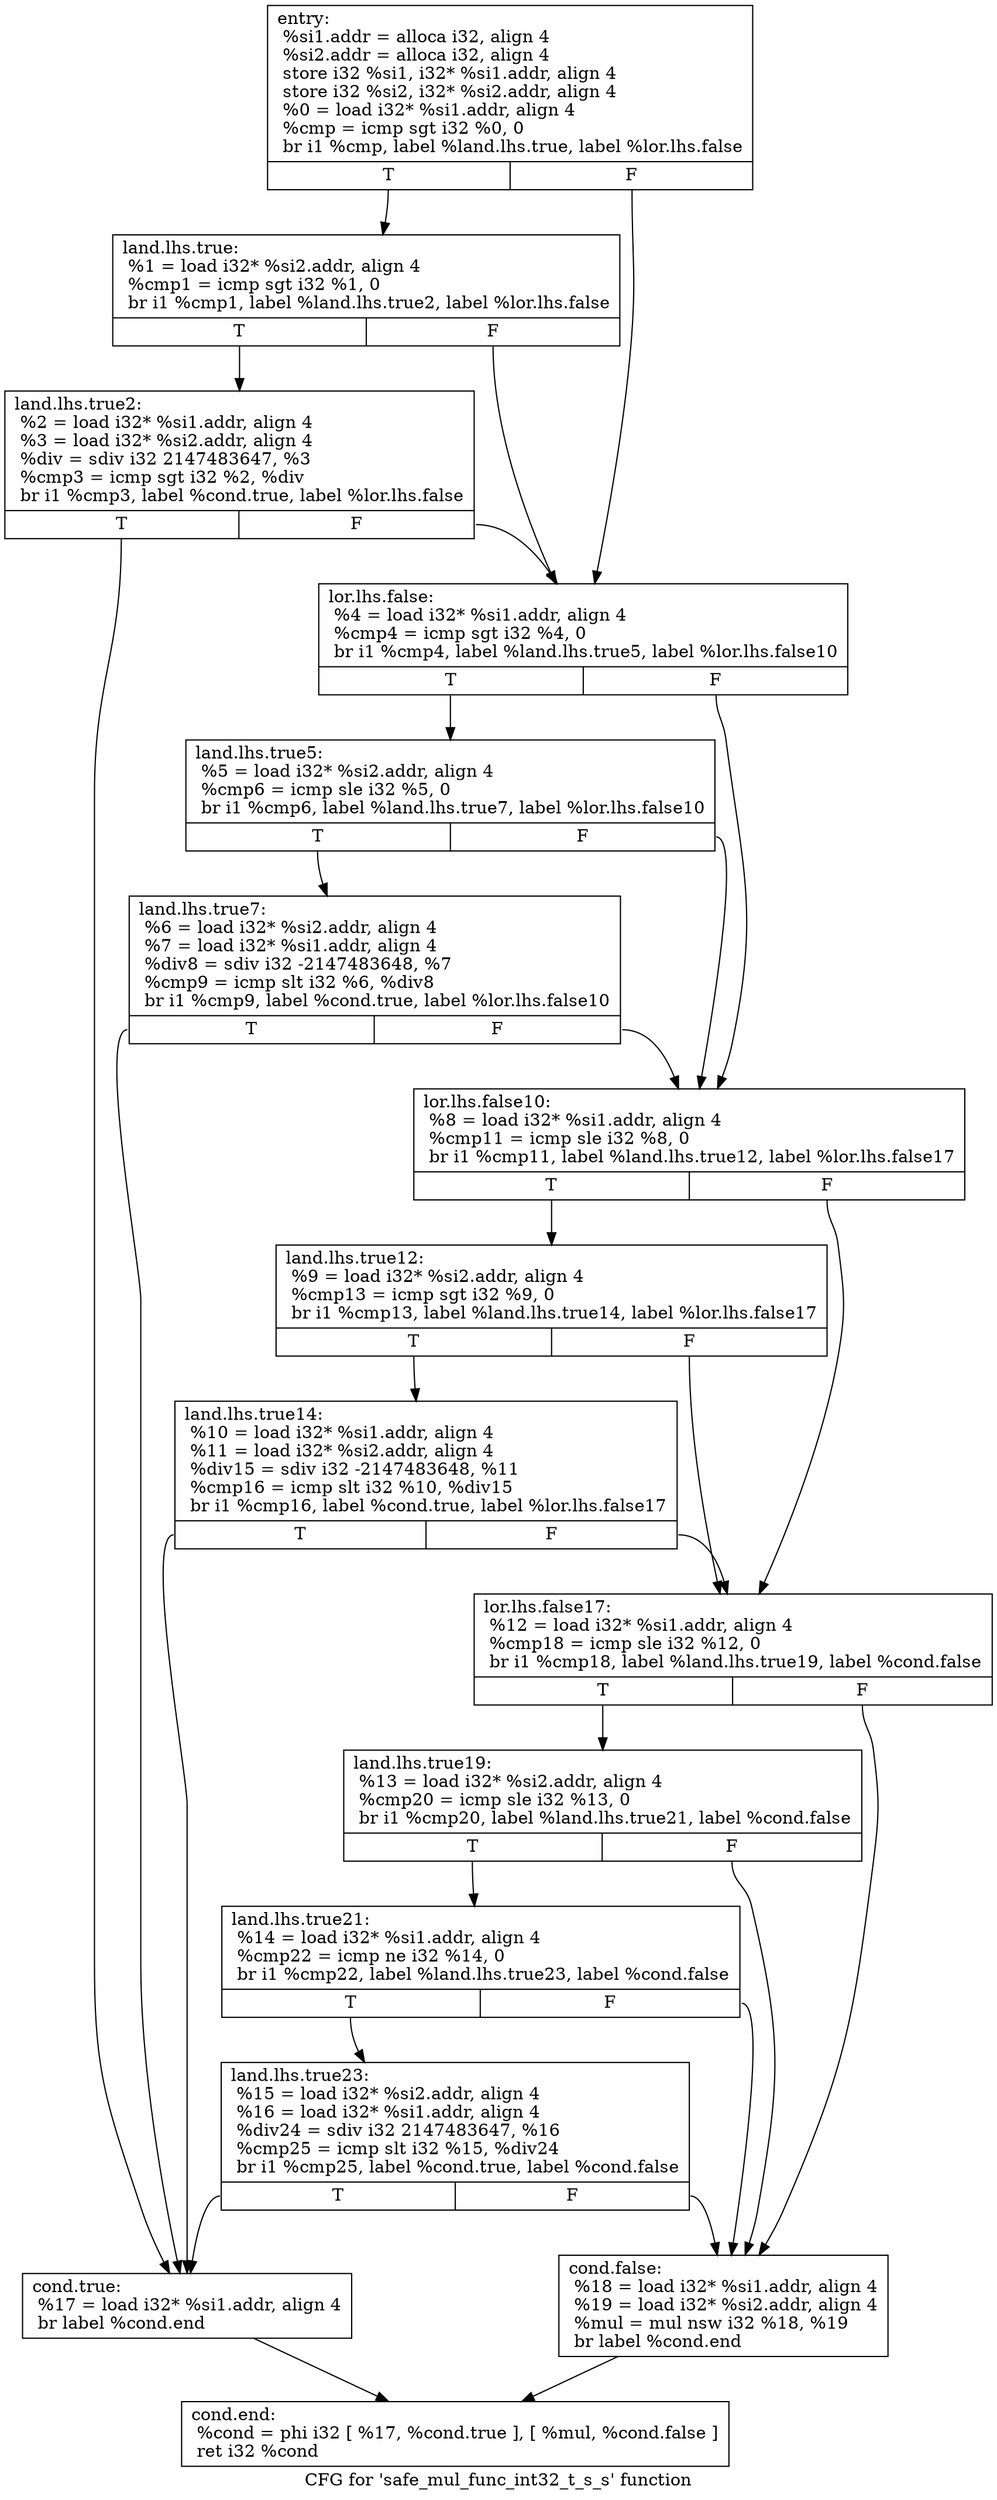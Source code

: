 digraph "CFG for 'safe_mul_func_int32_t_s_s' function" {
	label="CFG for 'safe_mul_func_int32_t_s_s' function";

	Node0xa448b20 [shape=record,label="{entry:\l  %si1.addr = alloca i32, align 4\l  %si2.addr = alloca i32, align 4\l  store i32 %si1, i32* %si1.addr, align 4\l  store i32 %si2, i32* %si2.addr, align 4\l  %0 = load i32* %si1.addr, align 4\l  %cmp = icmp sgt i32 %0, 0\l  br i1 %cmp, label %land.lhs.true, label %lor.lhs.false\l|{<s0>T|<s1>F}}"];
	Node0xa448b20:s0 -> Node0xa448b50;
	Node0xa448b20:s1 -> Node0xa448bb0;
	Node0xa448b50 [shape=record,label="{land.lhs.true:                                    \l  %1 = load i32* %si2.addr, align 4\l  %cmp1 = icmp sgt i32 %1, 0\l  br i1 %cmp1, label %land.lhs.true2, label %lor.lhs.false\l|{<s0>T|<s1>F}}"];
	Node0xa448b50:s0 -> Node0xa448b80;
	Node0xa448b50:s1 -> Node0xa448bb0;
	Node0xa448b80 [shape=record,label="{land.lhs.true2:                                   \l  %2 = load i32* %si1.addr, align 4\l  %3 = load i32* %si2.addr, align 4\l  %div = sdiv i32 2147483647, %3\l  %cmp3 = icmp sgt i32 %2, %div\l  br i1 %cmp3, label %cond.true, label %lor.lhs.false\l|{<s0>T|<s1>F}}"];
	Node0xa448b80:s0 -> Node0xa448d90;
	Node0xa448b80:s1 -> Node0xa448bb0;
	Node0xa448bb0 [shape=record,label="{lor.lhs.false:                                    \l  %4 = load i32* %si1.addr, align 4\l  %cmp4 = icmp sgt i32 %4, 0\l  br i1 %cmp4, label %land.lhs.true5, label %lor.lhs.false10\l|{<s0>T|<s1>F}}"];
	Node0xa448bb0:s0 -> Node0xa448be0;
	Node0xa448bb0:s1 -> Node0xa448c40;
	Node0xa448be0 [shape=record,label="{land.lhs.true5:                                   \l  %5 = load i32* %si2.addr, align 4\l  %cmp6 = icmp sle i32 %5, 0\l  br i1 %cmp6, label %land.lhs.true7, label %lor.lhs.false10\l|{<s0>T|<s1>F}}"];
	Node0xa448be0:s0 -> Node0xa448c10;
	Node0xa448be0:s1 -> Node0xa448c40;
	Node0xa448c10 [shape=record,label="{land.lhs.true7:                                   \l  %6 = load i32* %si2.addr, align 4\l  %7 = load i32* %si1.addr, align 4\l  %div8 = sdiv i32 -2147483648, %7\l  %cmp9 = icmp slt i32 %6, %div8\l  br i1 %cmp9, label %cond.true, label %lor.lhs.false10\l|{<s0>T|<s1>F}}"];
	Node0xa448c10:s0 -> Node0xa448d90;
	Node0xa448c10:s1 -> Node0xa448c40;
	Node0xa448c40 [shape=record,label="{lor.lhs.false10:                                  \l  %8 = load i32* %si1.addr, align 4\l  %cmp11 = icmp sle i32 %8, 0\l  br i1 %cmp11, label %land.lhs.true12, label %lor.lhs.false17\l|{<s0>T|<s1>F}}"];
	Node0xa448c40:s0 -> Node0xa448c70;
	Node0xa448c40:s1 -> Node0xa448cd0;
	Node0xa448c70 [shape=record,label="{land.lhs.true12:                                  \l  %9 = load i32* %si2.addr, align 4\l  %cmp13 = icmp sgt i32 %9, 0\l  br i1 %cmp13, label %land.lhs.true14, label %lor.lhs.false17\l|{<s0>T|<s1>F}}"];
	Node0xa448c70:s0 -> Node0xa448ca0;
	Node0xa448c70:s1 -> Node0xa448cd0;
	Node0xa448ca0 [shape=record,label="{land.lhs.true14:                                  \l  %10 = load i32* %si1.addr, align 4\l  %11 = load i32* %si2.addr, align 4\l  %div15 = sdiv i32 -2147483648, %11\l  %cmp16 = icmp slt i32 %10, %div15\l  br i1 %cmp16, label %cond.true, label %lor.lhs.false17\l|{<s0>T|<s1>F}}"];
	Node0xa448ca0:s0 -> Node0xa448d90;
	Node0xa448ca0:s1 -> Node0xa448cd0;
	Node0xa448cd0 [shape=record,label="{lor.lhs.false17:                                  \l  %12 = load i32* %si1.addr, align 4\l  %cmp18 = icmp sle i32 %12, 0\l  br i1 %cmp18, label %land.lhs.true19, label %cond.false\l|{<s0>T|<s1>F}}"];
	Node0xa448cd0:s0 -> Node0xa448d00;
	Node0xa448cd0:s1 -> Node0xa448dc0;
	Node0xa448d00 [shape=record,label="{land.lhs.true19:                                  \l  %13 = load i32* %si2.addr, align 4\l  %cmp20 = icmp sle i32 %13, 0\l  br i1 %cmp20, label %land.lhs.true21, label %cond.false\l|{<s0>T|<s1>F}}"];
	Node0xa448d00:s0 -> Node0xa448d30;
	Node0xa448d00:s1 -> Node0xa448dc0;
	Node0xa448d30 [shape=record,label="{land.lhs.true21:                                  \l  %14 = load i32* %si1.addr, align 4\l  %cmp22 = icmp ne i32 %14, 0\l  br i1 %cmp22, label %land.lhs.true23, label %cond.false\l|{<s0>T|<s1>F}}"];
	Node0xa448d30:s0 -> Node0xa448d60;
	Node0xa448d30:s1 -> Node0xa448dc0;
	Node0xa448d60 [shape=record,label="{land.lhs.true23:                                  \l  %15 = load i32* %si2.addr, align 4\l  %16 = load i32* %si1.addr, align 4\l  %div24 = sdiv i32 2147483647, %16\l  %cmp25 = icmp slt i32 %15, %div24\l  br i1 %cmp25, label %cond.true, label %cond.false\l|{<s0>T|<s1>F}}"];
	Node0xa448d60:s0 -> Node0xa448d90;
	Node0xa448d60:s1 -> Node0xa448dc0;
	Node0xa448d90 [shape=record,label="{cond.true:                                        \l  %17 = load i32* %si1.addr, align 4\l  br label %cond.end\l}"];
	Node0xa448d90 -> Node0xa448df0;
	Node0xa448dc0 [shape=record,label="{cond.false:                                       \l  %18 = load i32* %si1.addr, align 4\l  %19 = load i32* %si2.addr, align 4\l  %mul = mul nsw i32 %18, %19\l  br label %cond.end\l}"];
	Node0xa448dc0 -> Node0xa448df0;
	Node0xa448df0 [shape=record,label="{cond.end:                                         \l  %cond = phi i32 [ %17, %cond.true ], [ %mul, %cond.false ]\l  ret i32 %cond\l}"];
}
